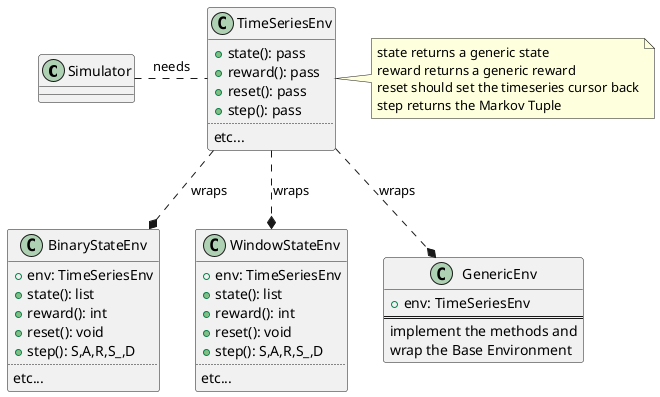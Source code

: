 @startuml

class Simulator

class TimeSeriesEnv{
+ state(): pass
+ reward(): pass
+ reset(): pass
+ step(): pass
..
etc...
}

class BinaryStateEnv{
+ env: TimeSeriesEnv
+ state(): list
+ reward(): int
+ reset(): void
+ step(): S,A,R,S_,D
..
etc...
}

class WindowStateEnv{
+ env: TimeSeriesEnv
+ state(): list
+ reward(): int
+ reset(): void
+ step(): S,A,R,S_,D
..
etc...
}

class GenericEnv{
+ env: TimeSeriesEnv
==
implement the methods and\nwrap the Base Environment
}

Simulator . TimeSeriesEnv :needs
BinaryStateEnv *.up. TimeSeriesEnv :wraps
WindowStateEnv *.up. TimeSeriesEnv :wraps
GenericEnv *.up. TimeSeriesEnv :wraps


note "state returns a generic state \nreward returns a generic reward\nreset should set the timeseries cursor back\nstep returns the Markov Tuple" as N1
TimeSeriesEnv .right. N1

@enduml